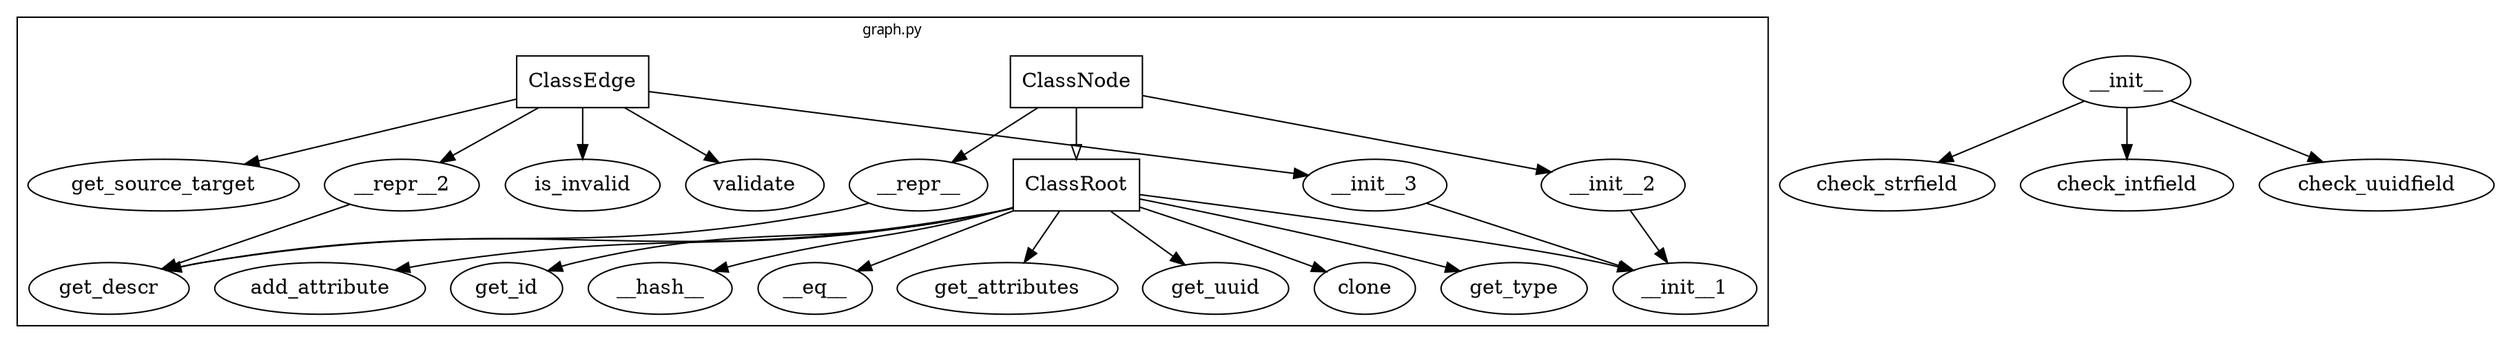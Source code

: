 digraph {

graph [fontsize=10 fontname="Verdana" compound=true];
//node [shape=record fontsize=10 fontname="Verdana"];

subgraph clusterA {
  label="graph.py" ;

  ClassRoot [shape=box];
  ClassRoot -> __init__1;
  ClassRoot -> add_attribute;
  ClassRoot -> get_descr;
  ClassRoot -> get_id;
  ClassRoot -> __hash__;
  ClassRoot -> __eq__;
  ClassRoot -> get_attributes;
  ClassRoot -> get_uuid;
  ClassRoot -> clone;
  ClassRoot -> get_type;

  ClassNode [shape=box];
  ClassNode -> ClassRoot [arrowhead=onormal] ;
  ClassNode -> __init__2
  __init__2 -> __init__1
  ClassNode -> __repr__
  __repr__ -> get_descr

  ClassEdge [shape=box]
  ClassEdge -> __init__3
  __init__3 -> __init__1
  ClassEdge -> is_invalid
  ClassEdge -> validate
  ClassEdge -> __repr__2
  __repr__2 -> get_descr
  ClassEdge -> get_source_target
  }


  //[shape=box]
  __init__ -> check_strfield ;
  __init__ -> check_intfield ;
  __init__ -> check_uuidfield ;


}



//compareHash [color="blue", fontcolor="blue"]
//compareHash -> createDict

//root [label="Rtot\n Jeure", shape="box", color="blue", fontcolor="blue"];
//cfo [label="Roup CFO\n TBN", shape="box", color="blue", fontcolor="blue"];
//root -> cfo [arrowhead = "none"];
//ApplicationService -> BusinessProcess [label="USED_BY_1"];
//ApplicationInterface -> BusinessRole  [label="USED_BY_2"];
//}
